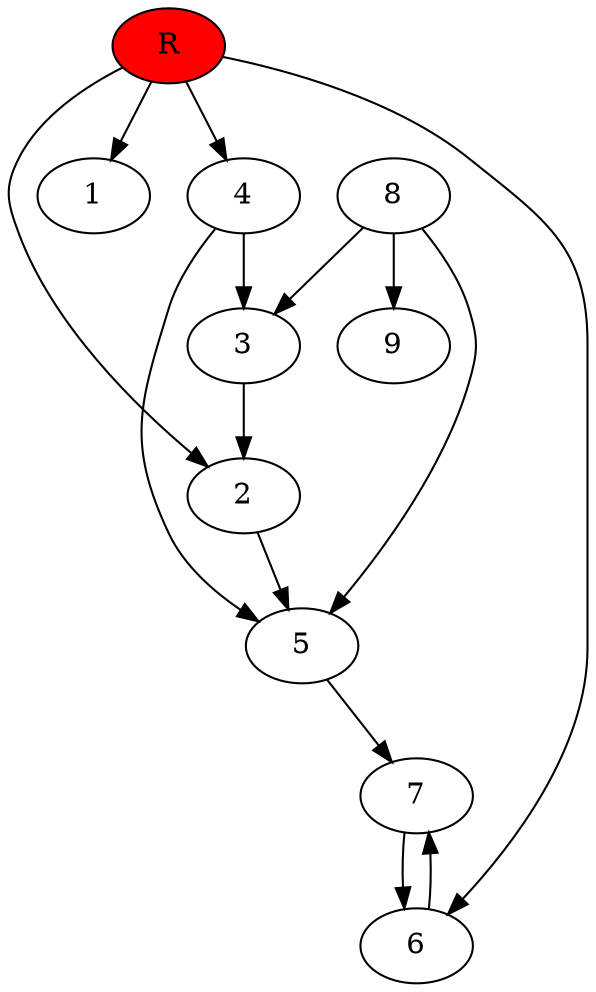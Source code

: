 digraph prb11524 {
	1
	2
	3
	4
	5
	6
	7
	8
	R [fillcolor="#ff0000" style=filled]
	2 -> 5
	3 -> 2
	4 -> 3
	4 -> 5
	5 -> 7
	6 -> 7
	7 -> 6
	8 -> 3
	8 -> 5
	8 -> 9
	R -> 1
	R -> 2
	R -> 4
	R -> 6
}
